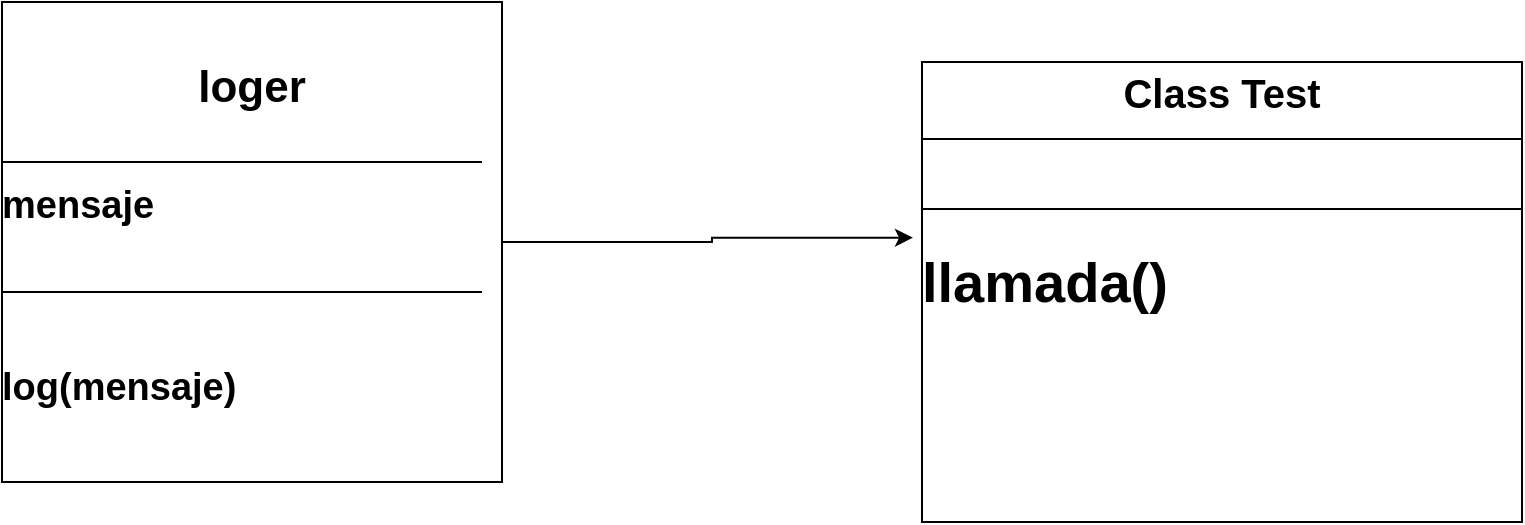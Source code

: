 <mxfile version="24.0.4" type="github">
  <diagram id="C5RBs43oDa-KdzZeNtuy" name="Page-1">
    <mxGraphModel dx="1615" dy="822" grid="1" gridSize="10" guides="1" tooltips="1" connect="1" arrows="1" fold="1" page="1" pageScale="1" pageWidth="827" pageHeight="1169" math="0" shadow="0">
      <root>
        <mxCell id="WIyWlLk6GJQsqaUBKTNV-0" />
        <mxCell id="WIyWlLk6GJQsqaUBKTNV-1" parent="WIyWlLk6GJQsqaUBKTNV-0" />
        <mxCell id="TjQk1AWr9aHAx8DpOJNA-7" value="&lt;p style=&quot;margin: 4px 0px 0px; text-align: center; font-size: 22px;&quot;&gt;&lt;br&gt;&lt;b style=&quot;&quot;&gt;&lt;font style=&quot;font-size: 22px;&quot;&gt;loger&lt;/font&gt;&lt;/b&gt;&lt;/p&gt;&lt;p style=&quot;margin: 4px 0px 0px; text-align: center; font-size: 22px;&quot;&gt;&lt;b&gt;&lt;br&gt;&lt;/b&gt;&lt;/p&gt;&lt;p style=&quot;margin: 4px 0px 0px; font-size: 19px;&quot;&gt;&lt;b style=&quot;&quot;&gt;&lt;font style=&quot;font-size: 19px;&quot;&gt;mensaje&lt;/font&gt;&lt;/b&gt;&lt;/p&gt;&lt;p style=&quot;margin: 4px 0px 0px; font-size: 19px;&quot;&gt;&lt;b&gt;&lt;br&gt;&lt;/b&gt;&lt;/p&gt;&lt;p style=&quot;margin: 4px 0px 0px;&quot;&gt;&lt;b&gt;&lt;br&gt;&lt;/b&gt;&lt;/p&gt;&lt;p style=&quot;margin: 4px 0px 0px;&quot;&gt;&lt;b&gt;&lt;br&gt;&lt;/b&gt;&lt;/p&gt;&lt;p style=&quot;margin: 4px 0px 0px;&quot;&gt;&lt;b&gt;&lt;font style=&quot;font-size: 19px;&quot;&gt;log(mensaje)&lt;/font&gt;&lt;/b&gt;&lt;/p&gt;" style="verticalAlign=top;align=left;overflow=fill;html=1;whiteSpace=wrap;" vertex="1" parent="WIyWlLk6GJQsqaUBKTNV-1">
          <mxGeometry x="210" y="430" width="250" height="240" as="geometry" />
        </mxCell>
        <mxCell id="TjQk1AWr9aHAx8DpOJNA-8" value="&lt;p style=&quot;margin: 4px 0px 0px; text-align: center; font-size: 20px;&quot;&gt;&lt;b style=&quot;&quot;&gt;&lt;font style=&quot;font-size: 20px;&quot;&gt;Class Test&lt;/font&gt;&lt;/b&gt;&lt;/p&gt;&lt;hr size=&quot;1&quot; style=&quot;border-style: solid; font-size: 20px;&quot;&gt;&lt;div style=&quot;height:2px;&quot;&gt;&lt;br&gt;&lt;/div&gt;&lt;div style=&quot;height:2px;&quot;&gt;&lt;br&gt;&lt;/div&gt;&lt;div style=&quot;height:2px;&quot;&gt;&lt;br&gt;&lt;/div&gt;&lt;div style=&quot;height:2px;&quot;&gt;&lt;br&gt;&lt;/div&gt;&lt;div style=&quot;height:2px;&quot;&gt;&lt;br&gt;&lt;/div&gt;&lt;div style=&quot;height:2px;&quot;&gt;&lt;br&gt;&lt;/div&gt;&lt;div style=&quot;height:2px;&quot;&gt;&lt;br&gt;&lt;/div&gt;&lt;div style=&quot;height:2px;&quot;&gt;&lt;br&gt;&lt;/div&gt;&lt;div style=&quot;height:2px;&quot;&gt;&lt;br&gt;&lt;/div&gt;&lt;hr size=&quot;1&quot; style=&quot;border-style:solid;&quot;&gt;&lt;br&gt;&lt;div style=&quot;height:2px;&quot;&gt;&lt;b&gt;&lt;font style=&quot;font-size: 28px;&quot;&gt;llamada()&lt;/font&gt;&lt;/b&gt;&lt;/div&gt;" style="verticalAlign=top;align=left;overflow=fill;html=1;whiteSpace=wrap;" vertex="1" parent="WIyWlLk6GJQsqaUBKTNV-1">
          <mxGeometry x="670" y="460" width="300" height="230" as="geometry" />
        </mxCell>
        <mxCell id="TjQk1AWr9aHAx8DpOJNA-10" value="" style="line;strokeWidth=1;fillColor=none;align=left;verticalAlign=middle;spacingTop=-1;spacingLeft=3;spacingRight=3;rotatable=0;labelPosition=right;points=[];portConstraint=eastwest;strokeColor=inherit;" vertex="1" parent="WIyWlLk6GJQsqaUBKTNV-1">
          <mxGeometry x="210" y="571" width="240" height="8" as="geometry" />
        </mxCell>
        <mxCell id="TjQk1AWr9aHAx8DpOJNA-11" value="" style="line;strokeWidth=1;fillColor=none;align=left;verticalAlign=middle;spacingTop=-1;spacingLeft=3;spacingRight=3;rotatable=0;labelPosition=right;points=[];portConstraint=eastwest;strokeColor=inherit;" vertex="1" parent="WIyWlLk6GJQsqaUBKTNV-1">
          <mxGeometry x="210" y="506" width="240" height="8" as="geometry" />
        </mxCell>
        <mxCell id="TjQk1AWr9aHAx8DpOJNA-13" style="edgeStyle=orthogonalEdgeStyle;rounded=0;orthogonalLoop=1;jettySize=auto;html=1;entryX=-0.015;entryY=0.382;entryDx=0;entryDy=0;entryPerimeter=0;" edge="1" parent="WIyWlLk6GJQsqaUBKTNV-1" source="TjQk1AWr9aHAx8DpOJNA-7" target="TjQk1AWr9aHAx8DpOJNA-8">
          <mxGeometry relative="1" as="geometry" />
        </mxCell>
      </root>
    </mxGraphModel>
  </diagram>
</mxfile>
